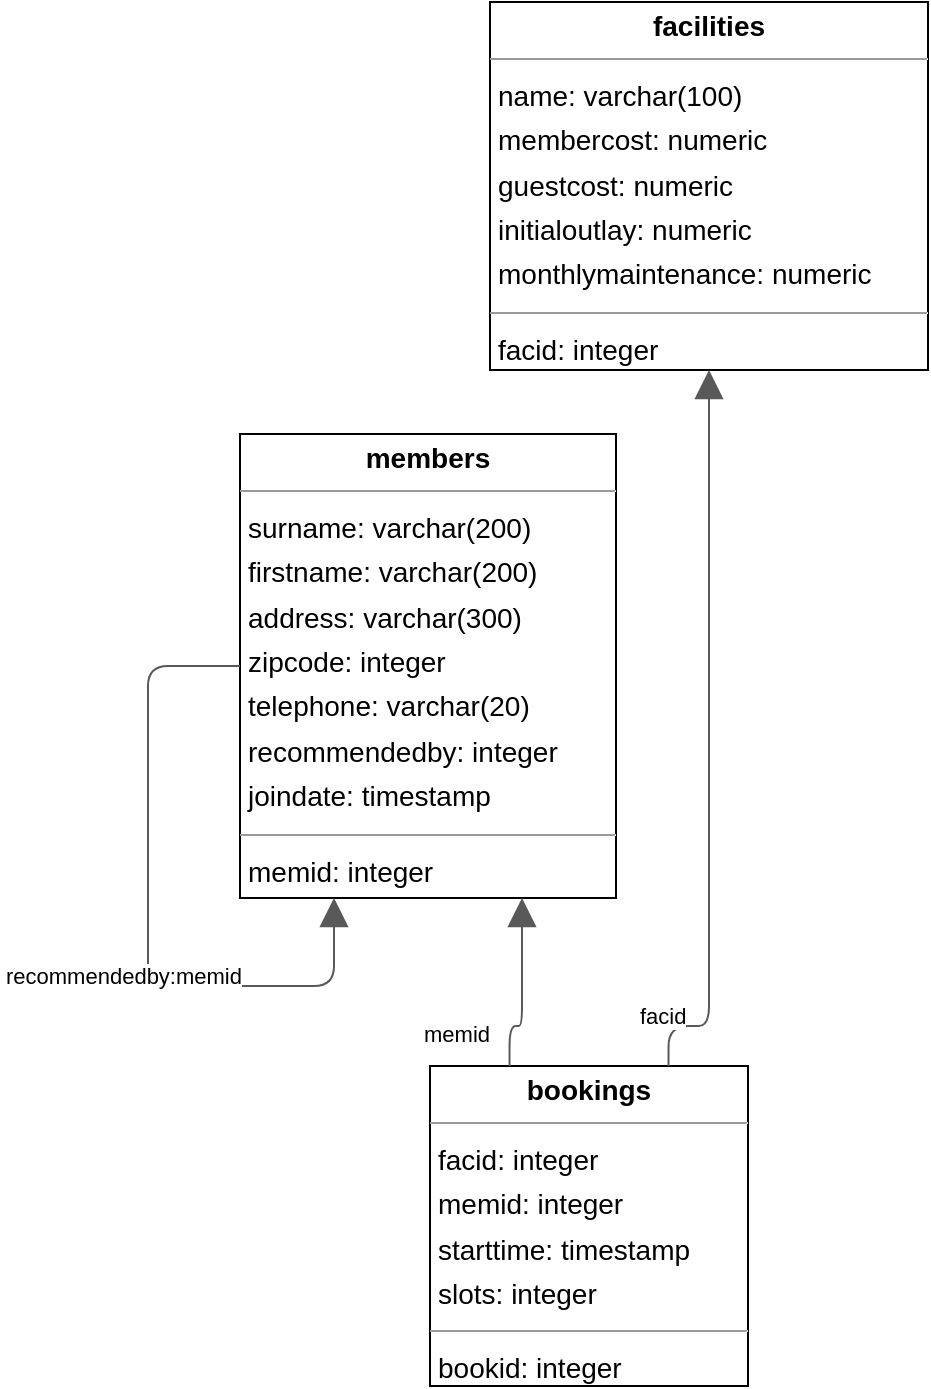 <mxGraphModel dx="0" dy="0" grid="1" gridSize="10" guides="1" tooltips="1" connect="1" arrows="1" fold="1" page="0" pageScale="1" background="none" math="0" shadow="0">
  <root>
    <mxCell id="0" />
    <mxCell id="1" parent="0" />
    <mxCell id="node1" parent="1" vertex="1" value="&lt;p style=&quot;margin:0px;margin-top:4px;text-align:center;&quot;&gt;&lt;b&gt;bookings&lt;/b&gt;&lt;/p&gt;&lt;hr size=&quot;1&quot;/&gt;&lt;p style=&quot;margin:0 0 0 4px;line-height:1.6;&quot;&gt; facid: integer&lt;br/&gt; memid: integer&lt;br/&gt; starttime: timestamp&lt;br/&gt; slots: integer&lt;/p&gt;&lt;hr size=&quot;1&quot;/&gt;&lt;p style=&quot;margin:0 0 0 4px;line-height:1.6;&quot;&gt; bookid: integer&lt;/p&gt;" style="verticalAlign=top;align=left;overflow=fill;fontSize=14;fontFamily=Helvetica;html=1;rounded=0;shadow=0;comic=0;labelBackgroundColor=none;strokeWidth=1;">
      <mxGeometry x="-15" y="416" width="159" height="160" as="geometry" />
    </mxCell>
    <mxCell id="node0" parent="1" vertex="1" value="&lt;p style=&quot;margin:0px;margin-top:4px;text-align:center;&quot;&gt;&lt;b&gt;facilities&lt;/b&gt;&lt;/p&gt;&lt;hr size=&quot;1&quot;/&gt;&lt;p style=&quot;margin:0 0 0 4px;line-height:1.6;&quot;&gt; name: varchar(100)&lt;br/&gt; membercost: numeric&lt;br/&gt; guestcost: numeric&lt;br/&gt; initialoutlay: numeric&lt;br/&gt; monthlymaintenance: numeric&lt;/p&gt;&lt;hr size=&quot;1&quot;/&gt;&lt;p style=&quot;margin:0 0 0 4px;line-height:1.6;&quot;&gt; facid: integer&lt;/p&gt;" style="verticalAlign=top;align=left;overflow=fill;fontSize=14;fontFamily=Helvetica;html=1;rounded=0;shadow=0;comic=0;labelBackgroundColor=none;strokeWidth=1;">
      <mxGeometry x="15" y="-116" width="219" height="184" as="geometry" />
    </mxCell>
    <mxCell id="node2" parent="1" vertex="1" value="&lt;p style=&quot;margin:0px;margin-top:4px;text-align:center;&quot;&gt;&lt;b&gt;members&lt;/b&gt;&lt;/p&gt;&lt;hr size=&quot;1&quot;/&gt;&lt;p style=&quot;margin:0 0 0 4px;line-height:1.6;&quot;&gt; surname: varchar(200)&lt;br/&gt; firstname: varchar(200)&lt;br/&gt; address: varchar(300)&lt;br/&gt; zipcode: integer&lt;br/&gt; telephone: varchar(20)&lt;br/&gt; recommendedby: integer&lt;br/&gt; joindate: timestamp&lt;/p&gt;&lt;hr size=&quot;1&quot;/&gt;&lt;p style=&quot;margin:0 0 0 4px;line-height:1.6;&quot;&gt; memid: integer&lt;/p&gt;" style="verticalAlign=top;align=left;overflow=fill;fontSize=14;fontFamily=Helvetica;html=1;rounded=0;shadow=0;comic=0;labelBackgroundColor=none;strokeWidth=1;">
      <mxGeometry x="-110" y="100" width="188" height="232" as="geometry" />
    </mxCell>
    <mxCell id="edge0" edge="1" value="" parent="1" source="node1" target="node0" style="html=1;rounded=1;edgeStyle=orthogonalEdgeStyle;dashed=0;startArrow=none;endArrow=block;endSize=12;strokeColor=#595959;exitX=0.750;exitY=0.000;exitDx=0;exitDy=0;entryX=0.500;entryY=1.000;entryDx=0;entryDy=0;">
      <mxGeometry width="50" height="50" relative="1" as="geometry">
        <Array as="points">
          <mxPoint x="104" y="396" />
          <mxPoint x="124" y="396" />
        </Array>
      </mxGeometry>
    </mxCell>
    <mxCell id="label2" parent="edge0" vertex="1" connectable="0" value="facid" style="edgeLabel;resizable=0;html=1;align=left;verticalAlign=top;strokeColor=default;">
      <mxGeometry x="88" y="378" as="geometry" />
    </mxCell>
    <mxCell id="edge2" edge="1" value="" parent="1" source="node1" target="node2" style="html=1;rounded=1;edgeStyle=orthogonalEdgeStyle;dashed=0;startArrow=none;endArrow=block;endSize=12;strokeColor=#595959;exitX=0.250;exitY=0.000;exitDx=0;exitDy=0;entryX=0.750;entryY=1.000;entryDx=0;entryDy=0;">
      <mxGeometry width="50" height="50" relative="1" as="geometry">
        <Array as="points">
          <mxPoint x="24" y="396" />
          <mxPoint x="31" y="396" />
        </Array>
      </mxGeometry>
    </mxCell>
    <mxCell id="label14" parent="edge2" vertex="1" connectable="0" value="memid" style="edgeLabel;resizable=0;html=1;align=left;verticalAlign=top;strokeColor=default;">
      <mxGeometry x="-20" y="387" as="geometry" />
    </mxCell>
    <mxCell id="edge1" edge="1" value="" parent="1" source="node2" target="node2" style="html=1;rounded=1;edgeStyle=orthogonalEdgeStyle;dashed=0;startArrow=none;endArrow=block;endSize=12;strokeColor=#595959;exitX=0.000;exitY=0.500;exitDx=0;exitDy=0;entryX=0.250;entryY=1.000;entryDx=0;entryDy=0;">
      <mxGeometry width="50" height="50" relative="1" as="geometry">
        <Array as="points">
          <mxPoint x="-156" y="216" />
          <mxPoint x="-156" y="376" />
          <mxPoint x="-63" y="376" />
        </Array>
      </mxGeometry>
    </mxCell>
    <mxCell id="label8" parent="edge1" vertex="1" connectable="0" value="recommendedby:memid" style="edgeLabel;resizable=0;html=1;align=left;verticalAlign=top;strokeColor=default;">
      <mxGeometry x="-229" y="358" as="geometry" />
    </mxCell>
  </root>
</mxGraphModel>